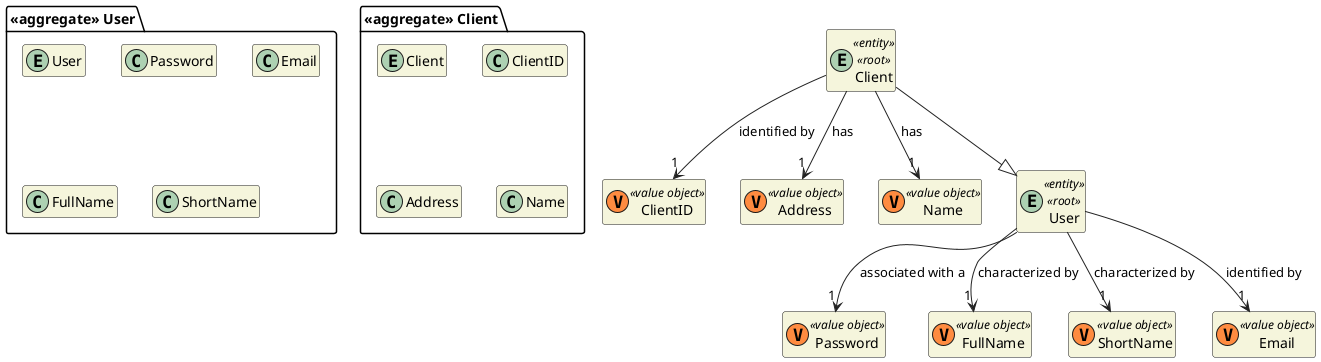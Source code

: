 @startuml US1001_DM
'https://plantuml.com/class-diagram

skinparam classAttributeIconSize 0
hide empty attributes
hide empty methods
skinparam classBackgroundColor beige
skinparam ArrowColor #222222

package "<<aggregate>> User" {
  entity User
  class Password
  class Email
  class FullName
  class ShortName
}

entity Client <<entity>> <<root>>

package "<<aggregate>> Client" {
  entity Client
  class ClientID
  class Address
  class Name
}

class ClientID <<(V,#FF8B40) value object>>
class Address <<(V,#FF8B40) value object>>
class Name <<(V,#FF8B40) value object>>

Client --> "1" ClientID : identified by
Client --> "1" Address : has
Client --> "1" Name : has

entity User <<entity>> <<root>>

class Password <<(V,#FF8B40) value object>> {}
class FullName <<(V,#FF8B40) value object>> {}
class ShortName <<(V,#FF8B40) value object>> {}
class Email <<(V,#FF8B40) value object>> {}

User --> "1" Password : associated with a
User --> "1" FullName : characterized by
User --> "1" ShortName : characterized by
User --> "1" Email : identified by

Client --|> User

@enduml
